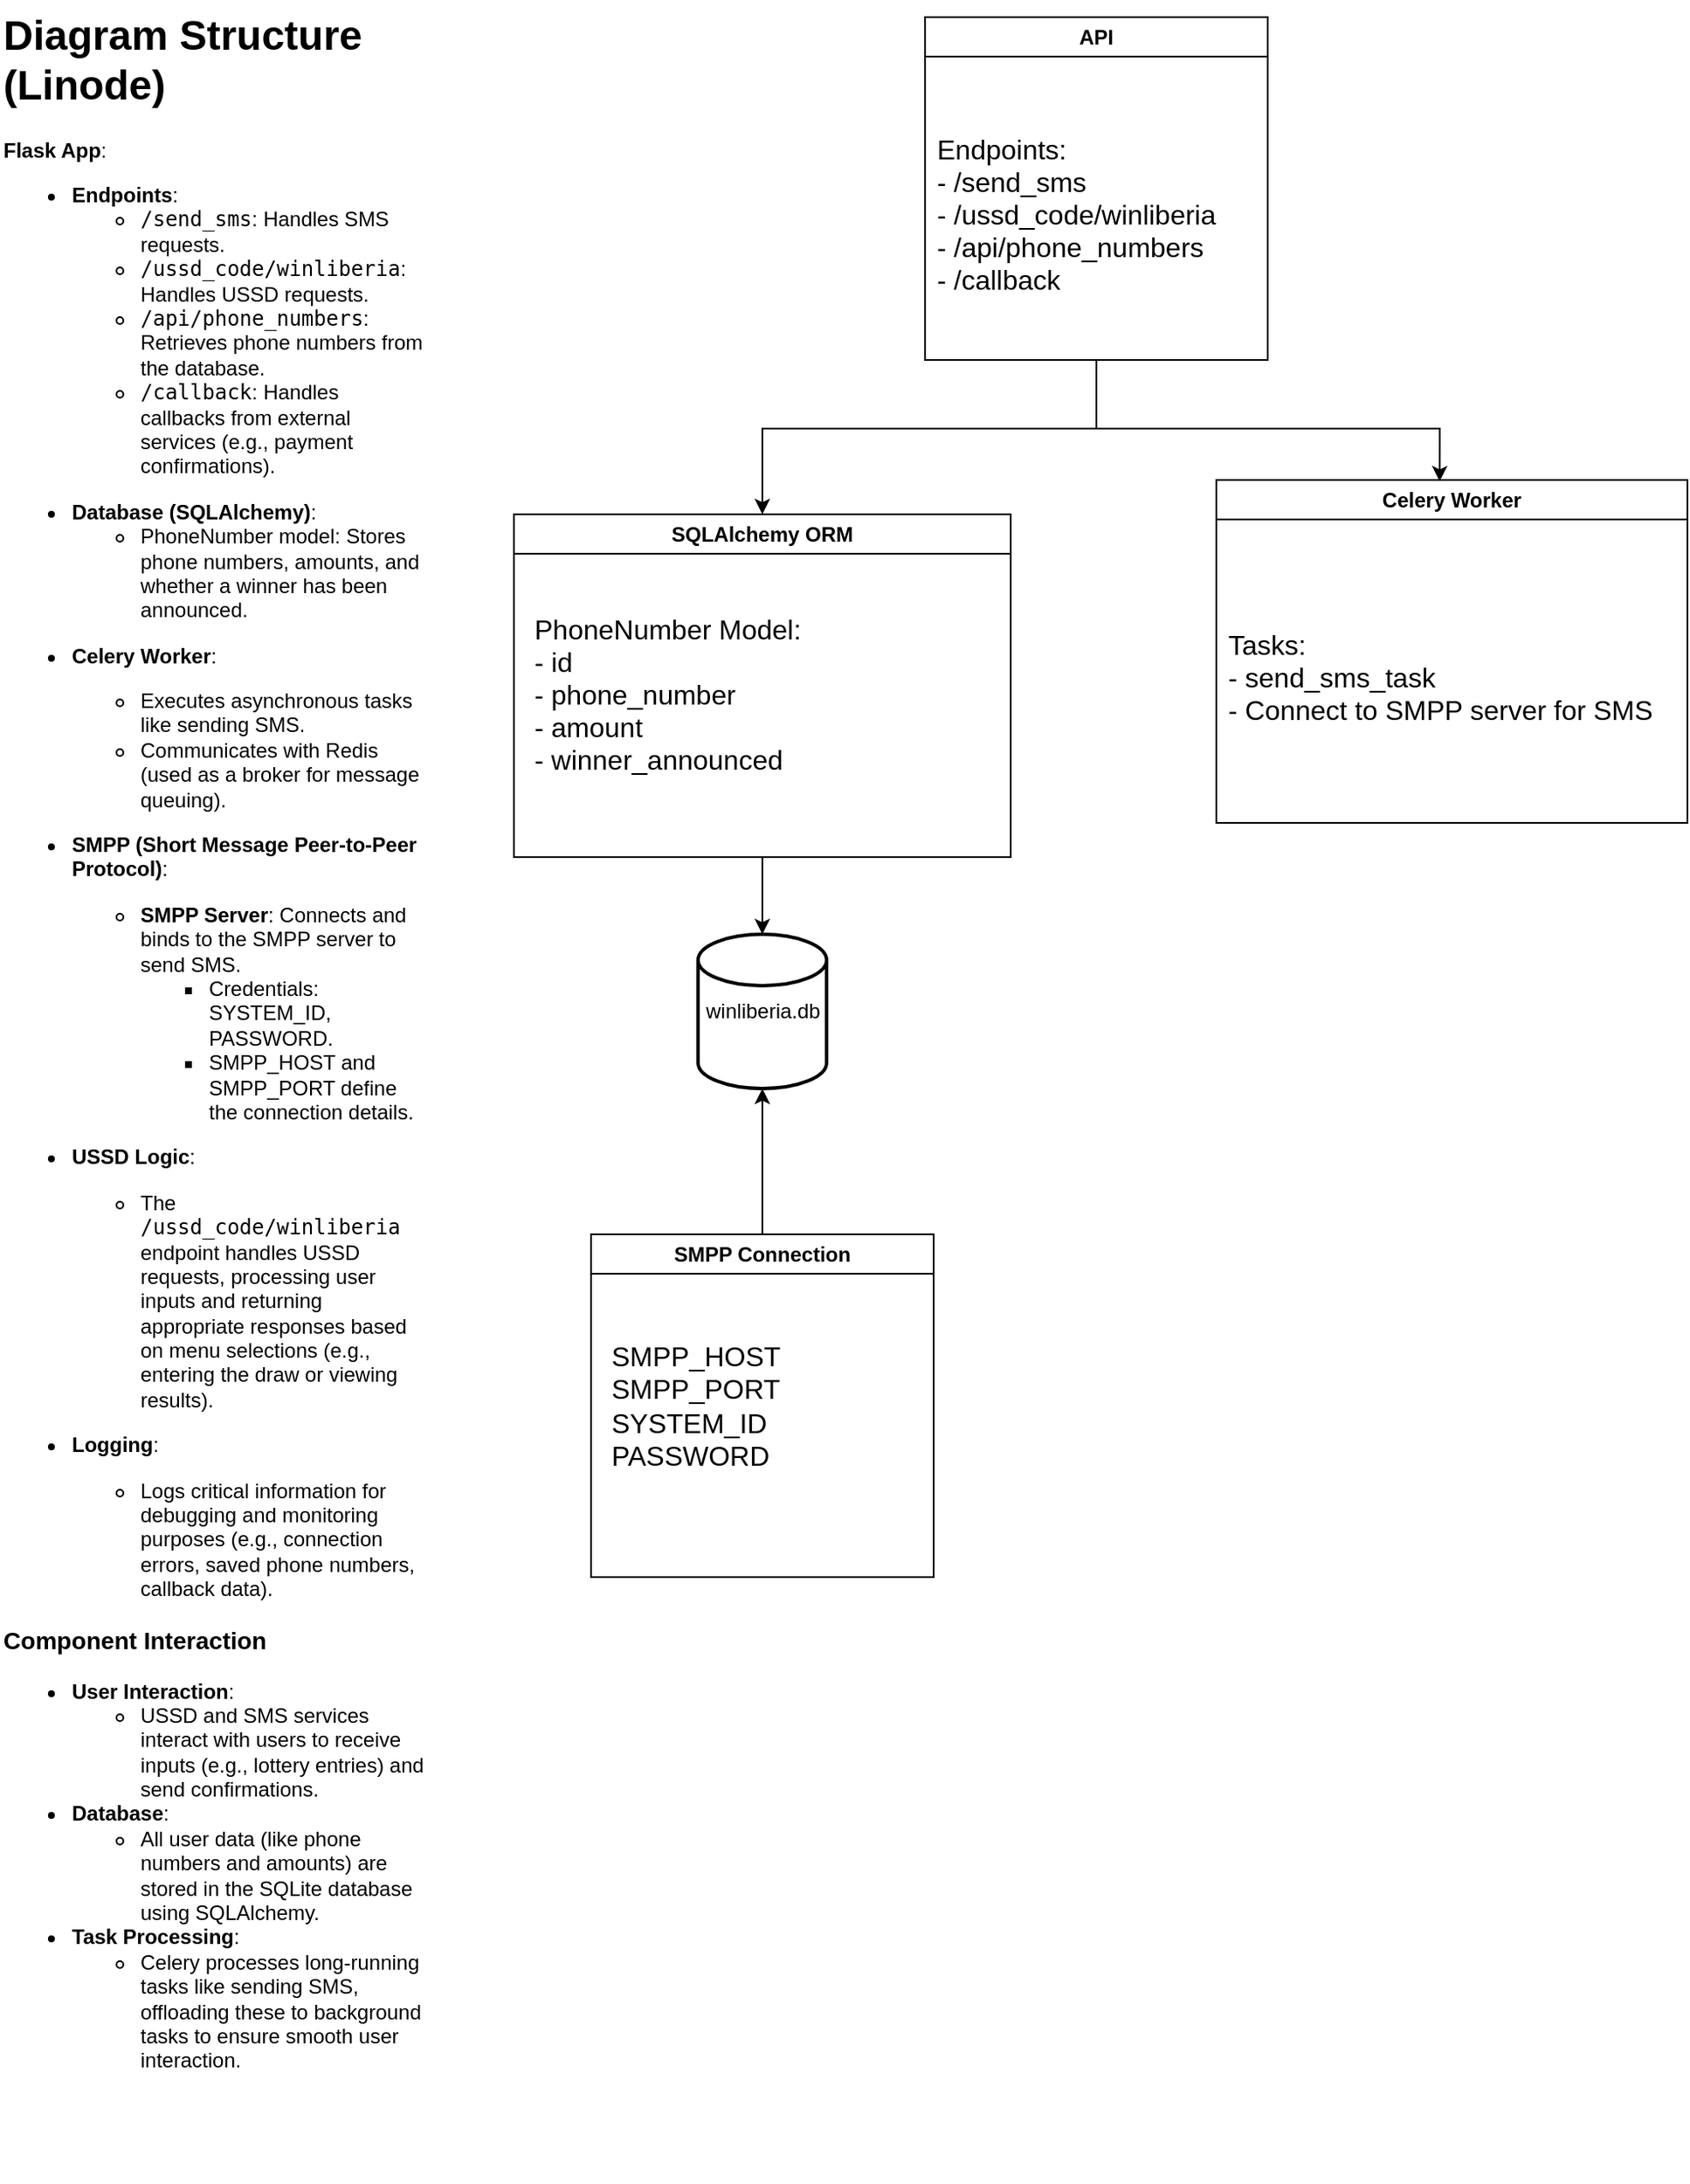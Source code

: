 <mxfile version="24.8.1">
  <diagram id="prtHgNgQTEPvFCAcTncT" name="Page-1">
    <mxGraphModel dx="1290" dy="522" grid="1" gridSize="10" guides="1" tooltips="1" connect="1" arrows="1" fold="1" page="1" pageScale="1" pageWidth="827" pageHeight="1169" math="0" shadow="0">
      <root>
        <mxCell id="0" />
        <mxCell id="1" parent="0" />
        <mxCell id="HuYdQWlDdihzWlvmT8ts-1" value="&lt;h1 style=&quot;margin-top: 0px;&quot;&gt;Diagram Structure (Linode)&lt;/h1&gt;&lt;p&gt;&lt;strong&gt;Flask App&lt;/strong&gt;:&lt;/p&gt;&lt;ul&gt;&lt;li&gt;&lt;strong&gt;Endpoints&lt;/strong&gt;:&lt;/li&gt;&lt;ul&gt;&lt;li&gt;&lt;code&gt;/send_sms&lt;/code&gt;: Handles SMS requests.&lt;/li&gt;&lt;li&gt;&lt;code&gt;/ussd_code/winliberia&lt;/code&gt;: Handles USSD requests.&lt;/li&gt;&lt;li&gt;&lt;code&gt;/api/phone_numbers&lt;/code&gt;: Retrieves phone numbers from the database.&lt;/li&gt;&lt;li&gt;&lt;code&gt;/callback&lt;/code&gt;: Handles callbacks from external services (e.g., payment confirmations).&lt;/li&gt;&lt;/ul&gt;&lt;/ul&gt;&lt;ul&gt;&lt;li&gt;&lt;strong&gt;Database (SQLAlchemy)&lt;/strong&gt;:&lt;/li&gt;&lt;ul&gt;&lt;li&gt;PhoneNumber model: Stores phone numbers, amounts, and whether a winner has been announced.&lt;/li&gt;&lt;/ul&gt;&lt;li&gt;&lt;p&gt;&lt;strong&gt;Celery Worker&lt;/strong&gt;:&lt;/p&gt;&lt;ul&gt;&lt;li&gt;Executes asynchronous tasks like sending SMS.&lt;/li&gt;&lt;li&gt;Communicates with Redis (used as a broker for message queuing).&lt;/li&gt;&lt;/ul&gt;&lt;/li&gt;&lt;li&gt;&lt;p&gt;&lt;strong&gt;SMPP (Short Message Peer-to-Peer Protocol)&lt;/strong&gt;:&lt;/p&gt;&lt;ul&gt;&lt;li&gt;&lt;strong&gt;SMPP Server&lt;/strong&gt;: Connects and binds to the SMPP server to send SMS.&lt;ul&gt;&lt;li&gt;Credentials: SYSTEM_ID, PASSWORD.&lt;/li&gt;&lt;li&gt;SMPP_HOST and SMPP_PORT define the connection details.&lt;/li&gt;&lt;/ul&gt;&lt;/li&gt;&lt;/ul&gt;&lt;/li&gt;&lt;li&gt;&lt;p&gt;&lt;strong&gt;USSD Logic&lt;/strong&gt;:&lt;/p&gt;&lt;ul&gt;&lt;li&gt;The &lt;code&gt;/ussd_code/winliberia&lt;/code&gt; endpoint handles USSD requests, processing user inputs and returning appropriate responses based on menu selections (e.g., entering the draw or viewing results).&lt;/li&gt;&lt;/ul&gt;&lt;/li&gt;&lt;li&gt;&lt;p&gt;&lt;strong&gt;Logging&lt;/strong&gt;:&lt;/p&gt;&lt;/li&gt;&lt;ul&gt;&lt;li&gt;Logs critical information for debugging and monitoring purposes (e.g., connection errors, saved phone numbers, callback data).&lt;/li&gt;&lt;/ul&gt;&lt;/ul&gt;&lt;div&gt;&lt;h3&gt;&lt;strong&gt;Component Interaction&lt;/strong&gt;&lt;/h3&gt;&lt;ul&gt;&lt;li&gt;&lt;strong&gt;User Interaction&lt;/strong&gt;:&lt;ul&gt;&lt;li&gt;USSD and SMS services interact with users to receive inputs (e.g., lottery entries) and send confirmations.&lt;/li&gt;&lt;/ul&gt;&lt;/li&gt;&lt;li&gt;&lt;strong&gt;Database&lt;/strong&gt;:&lt;ul&gt;&lt;li&gt;All user data (like phone numbers and amounts) are stored in the SQLite database using SQLAlchemy.&lt;/li&gt;&lt;/ul&gt;&lt;/li&gt;&lt;li&gt;&lt;strong&gt;Task Processing&lt;/strong&gt;:&lt;ul&gt;&lt;li&gt;Celery processes long-running tasks like sending SMS, offloading these to background tasks to ensure smooth user interaction.&lt;/li&gt;&lt;/ul&gt;&lt;/li&gt;&lt;/ul&gt;&lt;/div&gt;" style="text;html=1;whiteSpace=wrap;overflow=hidden;rounded=0;" vertex="1" parent="1">
          <mxGeometry x="40" y="40" width="250" height="1270" as="geometry" />
        </mxCell>
        <mxCell id="HuYdQWlDdihzWlvmT8ts-9" style="edgeStyle=orthogonalEdgeStyle;rounded=0;orthogonalLoop=1;jettySize=auto;html=1;entryX=0.5;entryY=0;entryDx=0;entryDy=0;" edge="1" parent="1" source="HuYdQWlDdihzWlvmT8ts-2" target="HuYdQWlDdihzWlvmT8ts-8">
          <mxGeometry relative="1" as="geometry">
            <Array as="points">
              <mxPoint x="680" y="290" />
              <mxPoint x="485" y="290" />
            </Array>
          </mxGeometry>
        </mxCell>
        <mxCell id="HuYdQWlDdihzWlvmT8ts-2" value="API" style="swimlane;whiteSpace=wrap;html=1;" vertex="1" parent="1">
          <mxGeometry x="580" y="50" width="200" height="200" as="geometry" />
        </mxCell>
        <mxCell id="HuYdQWlDdihzWlvmT8ts-3" value="Endpoints:&lt;div style=&quot;font-size: 16px;&quot;&gt;- /send_sms&lt;div style=&quot;font-size: 16px;&quot;&gt;- /ussd_code/winliberia&lt;div style=&quot;font-size: 16px;&quot;&gt;- /api/phone_numbers&lt;div style=&quot;font-size: 16px;&quot;&gt;- /callback &lt;/div&gt;&lt;/div&gt;&lt;/div&gt;&lt;/div&gt;" style="text;html=1;align=left;verticalAlign=middle;resizable=0;points=[];autosize=1;strokeColor=none;fillColor=none;fontSize=16;" vertex="1" parent="HuYdQWlDdihzWlvmT8ts-2">
          <mxGeometry x="5" y="60" width="190" height="110" as="geometry" />
        </mxCell>
        <mxCell id="HuYdQWlDdihzWlvmT8ts-5" value="Celery Worker" style="swimlane;whiteSpace=wrap;html=1;" vertex="1" parent="1">
          <mxGeometry x="750" y="320" width="275" height="200" as="geometry" />
        </mxCell>
        <mxCell id="HuYdQWlDdihzWlvmT8ts-6" value="Tasks:&lt;div style=&quot;font-size: 16px;&quot;&gt;- send_sms_task&lt;div style=&quot;font-size: 16px;&quot;&gt;- Connect to SMPP server for SMS&lt;/div&gt;&lt;/div&gt;" style="text;html=1;align=left;verticalAlign=middle;resizable=0;points=[];autosize=1;strokeColor=none;fillColor=none;fontSize=16;" vertex="1" parent="HuYdQWlDdihzWlvmT8ts-5">
          <mxGeometry x="5" y="80" width="270" height="70" as="geometry" />
        </mxCell>
        <mxCell id="HuYdQWlDdihzWlvmT8ts-7" style="edgeStyle=orthogonalEdgeStyle;rounded=0;orthogonalLoop=1;jettySize=auto;html=1;entryX=0.474;entryY=0.004;entryDx=0;entryDy=0;entryPerimeter=0;" edge="1" parent="1" source="HuYdQWlDdihzWlvmT8ts-2" target="HuYdQWlDdihzWlvmT8ts-5">
          <mxGeometry relative="1" as="geometry">
            <Array as="points">
              <mxPoint x="680" y="290" />
              <mxPoint x="880" y="290" />
            </Array>
          </mxGeometry>
        </mxCell>
        <mxCell id="HuYdQWlDdihzWlvmT8ts-8" value="SQLAlchemy ORM " style="swimlane;whiteSpace=wrap;html=1;" vertex="1" parent="1">
          <mxGeometry x="340" y="340" width="290" height="200" as="geometry" />
        </mxCell>
        <mxCell id="HuYdQWlDdihzWlvmT8ts-10" value="PhoneNumber Model:&lt;div style=&quot;font-size: 16px;&quot;&gt;- id&lt;div style=&quot;font-size: 16px;&quot;&gt;- phone_number&lt;/div&gt;&lt;div style=&quot;font-size: 16px;&quot;&gt;- amount&lt;/div&gt;&lt;div style=&quot;font-size: 16px;&quot;&gt;- winner_announced&lt;/div&gt;&lt;/div&gt;" style="text;html=1;align=left;verticalAlign=middle;resizable=0;points=[];autosize=1;strokeColor=none;fillColor=none;fontSize=16;" vertex="1" parent="HuYdQWlDdihzWlvmT8ts-8">
          <mxGeometry x="10" y="50" width="180" height="110" as="geometry" />
        </mxCell>
        <mxCell id="HuYdQWlDdihzWlvmT8ts-11" value="winliberia.db" style="strokeWidth=2;html=1;shape=mxgraph.flowchart.database;whiteSpace=wrap;" vertex="1" parent="1">
          <mxGeometry x="447.5" y="585" width="75" height="90" as="geometry" />
        </mxCell>
        <mxCell id="HuYdQWlDdihzWlvmT8ts-12" style="edgeStyle=orthogonalEdgeStyle;rounded=0;orthogonalLoop=1;jettySize=auto;html=1;entryX=0.5;entryY=0;entryDx=0;entryDy=0;entryPerimeter=0;" edge="1" parent="1" source="HuYdQWlDdihzWlvmT8ts-8" target="HuYdQWlDdihzWlvmT8ts-11">
          <mxGeometry relative="1" as="geometry" />
        </mxCell>
        <mxCell id="HuYdQWlDdihzWlvmT8ts-17" value="SMPP Connection" style="swimlane;whiteSpace=wrap;html=1;" vertex="1" parent="1">
          <mxGeometry x="385" y="760" width="200" height="200" as="geometry" />
        </mxCell>
        <mxCell id="HuYdQWlDdihzWlvmT8ts-18" value="SMPP_HOST&lt;br&gt;&lt;div&gt;SMPP_PORT&lt;br&gt;&lt;/div&gt;&lt;div&gt;SYSTEM_ID&lt;br&gt;&lt;/div&gt;&lt;div&gt;PASSWORD&lt;br&gt;&lt;/div&gt;" style="text;html=1;align=left;verticalAlign=middle;resizable=0;points=[];autosize=1;strokeColor=none;fillColor=none;fontSize=16;" vertex="1" parent="HuYdQWlDdihzWlvmT8ts-17">
          <mxGeometry x="10" y="55" width="120" height="90" as="geometry" />
        </mxCell>
        <mxCell id="HuYdQWlDdihzWlvmT8ts-19" style="edgeStyle=orthogonalEdgeStyle;rounded=0;orthogonalLoop=1;jettySize=auto;html=1;entryX=0.5;entryY=1;entryDx=0;entryDy=0;entryPerimeter=0;" edge="1" parent="1" source="HuYdQWlDdihzWlvmT8ts-17" target="HuYdQWlDdihzWlvmT8ts-11">
          <mxGeometry relative="1" as="geometry" />
        </mxCell>
      </root>
    </mxGraphModel>
  </diagram>
</mxfile>
